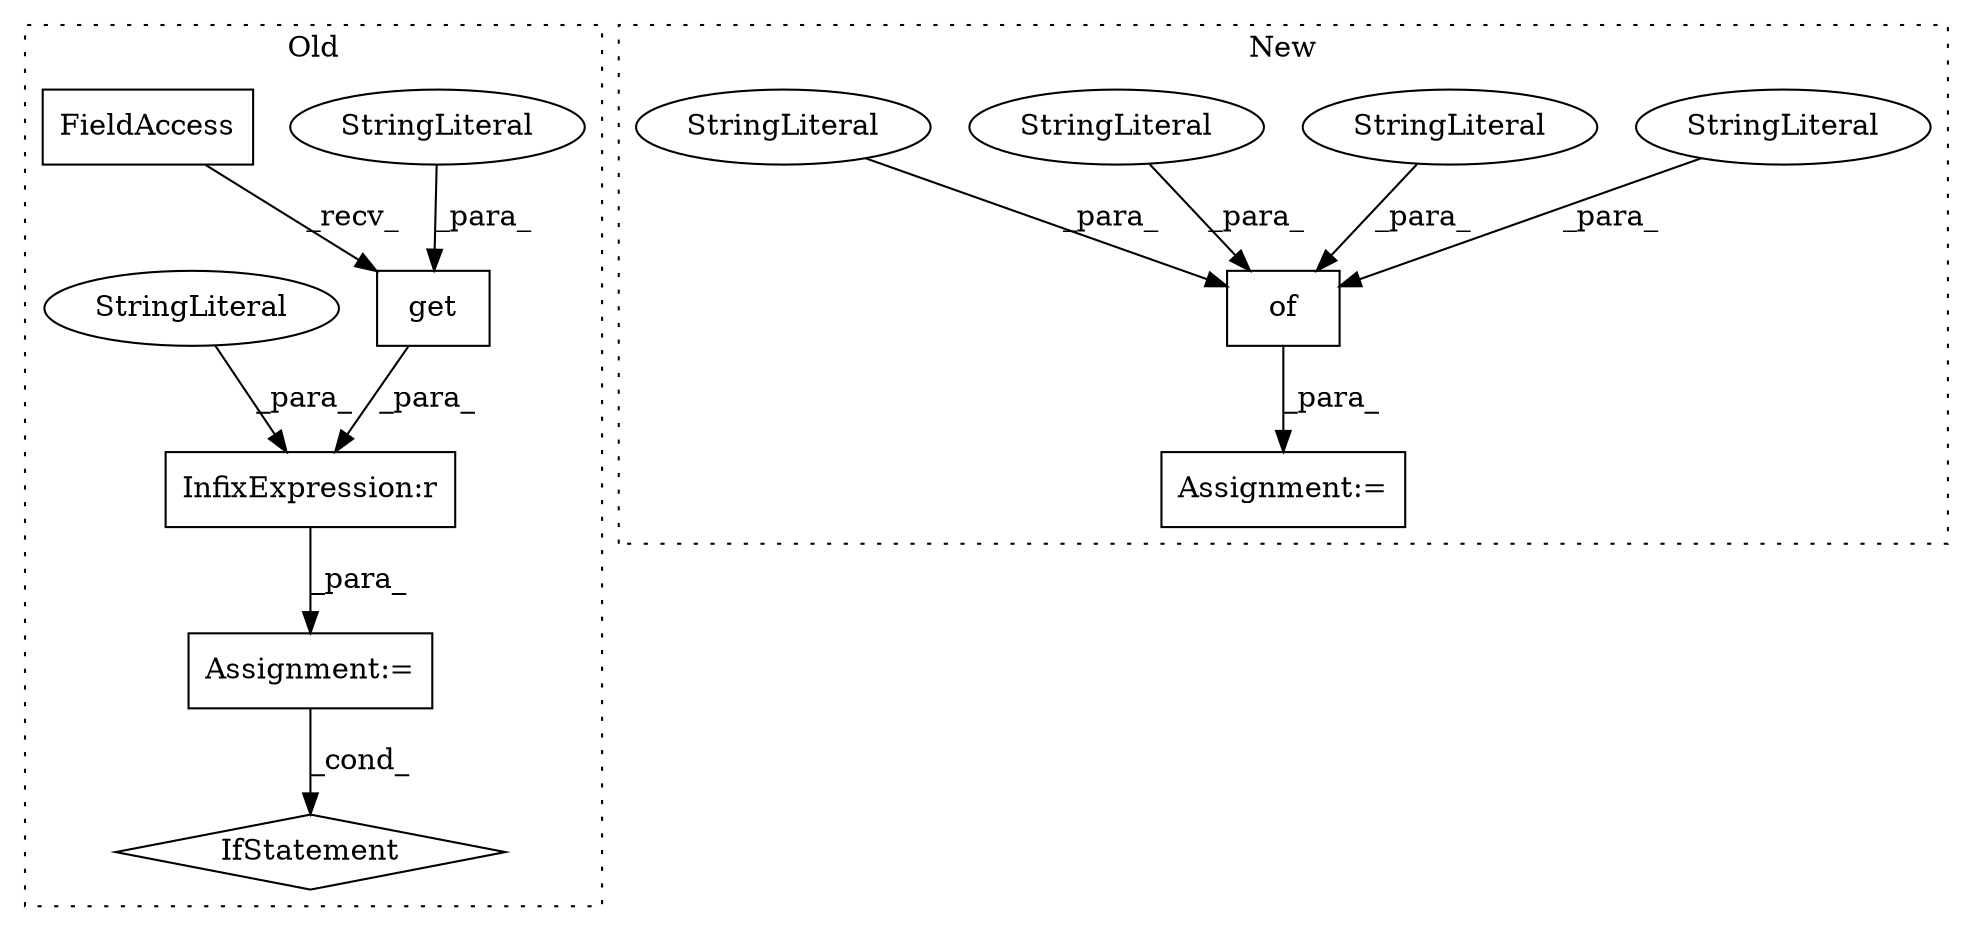 digraph G {
subgraph cluster0 {
1 [label="get" a="32" s="614,631" l="4,1" shape="box"];
3 [label="Assignment:=" a="7" s="601" l="1" shape="box"];
5 [label="StringLiteral" a="45" s="618" l="13" shape="ellipse"];
10 [label="FieldAccess" a="22" s="603" l="10" shape="box"];
11 [label="InfixExpression:r" a="27" s="632" l="4" shape="box"];
12 [label="StringLiteral" a="45" s="636" l="6" shape="ellipse"];
13 [label="IfStatement" a="25" s="649,659" l="4,2" shape="diamond"];
label = "Old";
style="dotted";
}
subgraph cluster1 {
2 [label="of" a="32" s="1033,1330" l="3,1" shape="box"];
4 [label="Assignment:=" a="7" s="1028" l="1" shape="box"];
6 [label="StringLiteral" a="45" s="1222" l="20" shape="ellipse"];
7 [label="StringLiteral" a="45" s="1308" l="12" shape="ellipse"];
8 [label="StringLiteral" a="45" s="1065" l="14" shape="ellipse"];
9 [label="StringLiteral" a="45" s="1036" l="15" shape="ellipse"];
label = "New";
style="dotted";
}
1 -> 11 [label="_para_"];
2 -> 4 [label="_para_"];
3 -> 13 [label="_cond_"];
5 -> 1 [label="_para_"];
6 -> 2 [label="_para_"];
7 -> 2 [label="_para_"];
8 -> 2 [label="_para_"];
9 -> 2 [label="_para_"];
10 -> 1 [label="_recv_"];
11 -> 3 [label="_para_"];
12 -> 11 [label="_para_"];
}